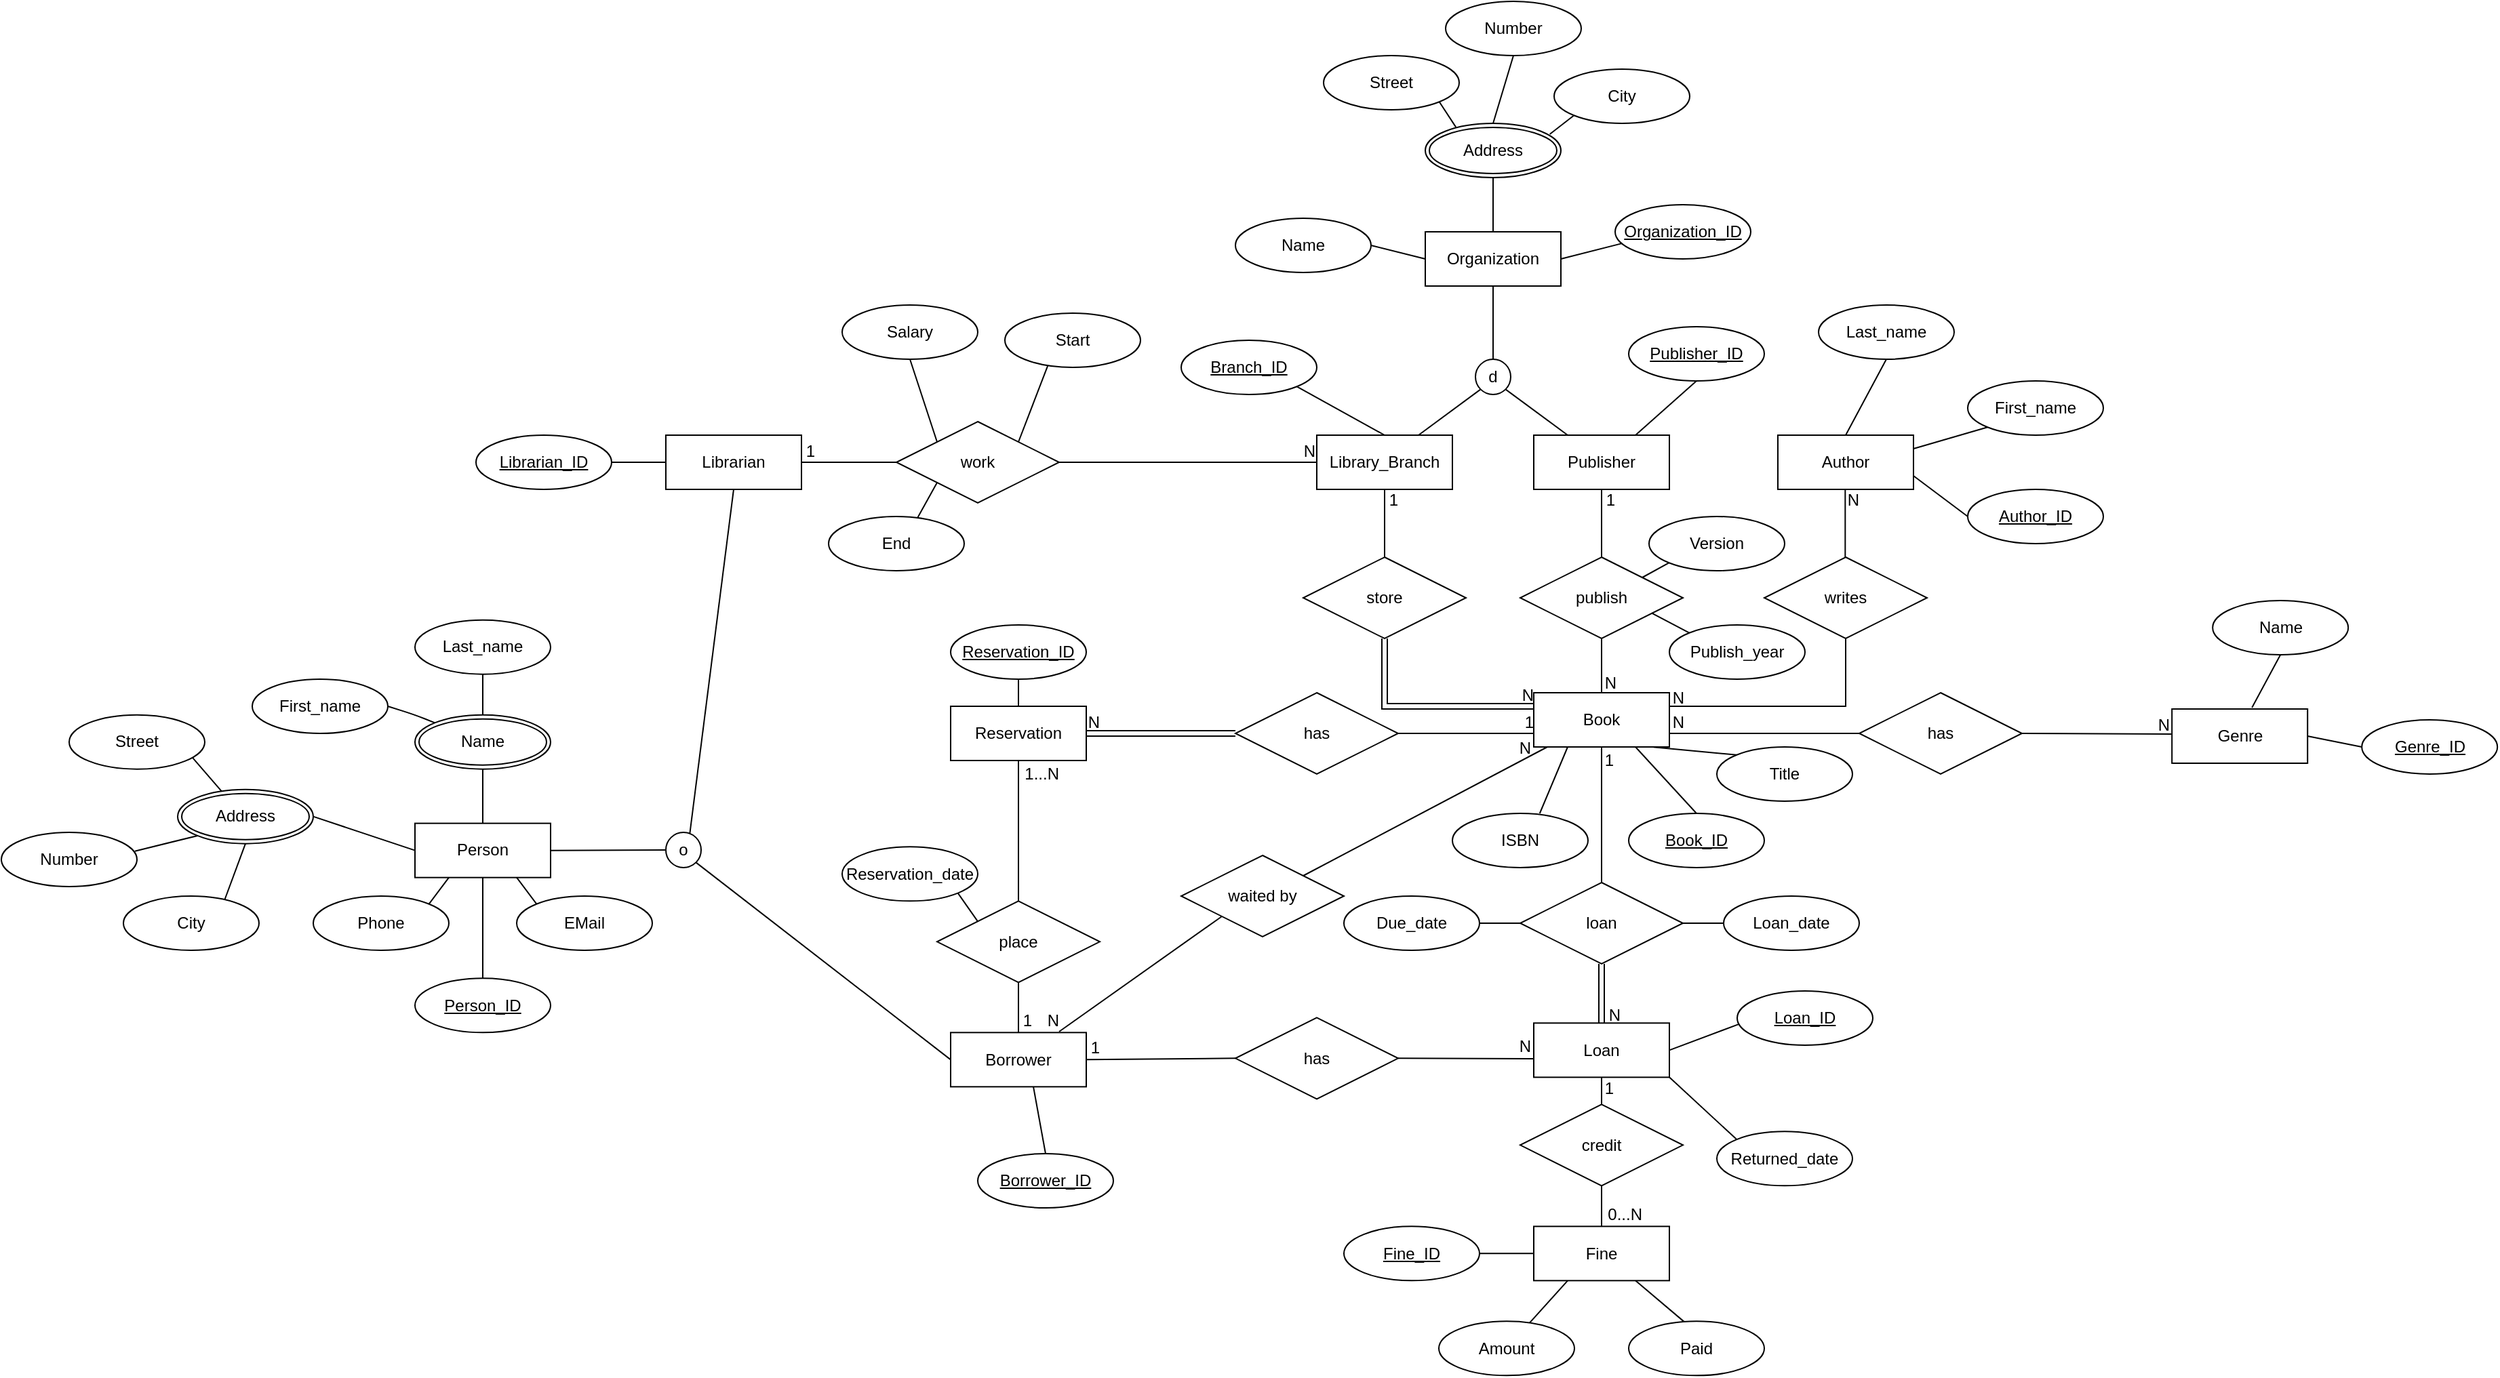 <mxfile>
    <diagram id="R2lEEEUBdFMjLlhIrx00" name="Page-1">
        <mxGraphModel dx="3553" dy="2252" grid="1" gridSize="10" guides="1" tooltips="1" connect="1" arrows="1" fold="1" page="1" pageScale="1" pageWidth="850" pageHeight="1100" math="0" shadow="0" extFonts="Permanent Marker^https://fonts.googleapis.com/css?family=Permanent+Marker">
            <root>
                <mxCell id="0"/>
                <mxCell id="1" parent="0"/>
                <mxCell id="bSjY6kH0Yjt8PTvNk5gp-2" value="Genre" style="whiteSpace=wrap;html=1;align=center;" parent="1" vertex="1">
                    <mxGeometry x="710.6" y="402.0" width="100" height="40" as="geometry"/>
                </mxCell>
                <mxCell id="bSjY6kH0Yjt8PTvNk5gp-4" value="Author" style="whiteSpace=wrap;html=1;align=center;" parent="1" vertex="1">
                    <mxGeometry x="420" y="200" width="100" height="40" as="geometry"/>
                </mxCell>
                <mxCell id="bSjY6kH0Yjt8PTvNk5gp-5" value="Librarian" style="whiteSpace=wrap;html=1;align=center;" parent="1" vertex="1">
                    <mxGeometry x="-400" y="200" width="100" height="40" as="geometry"/>
                </mxCell>
                <mxCell id="76" style="edgeStyle=none;html=1;exitX=0.75;exitY=1;exitDx=0;exitDy=0;entryX=0.5;entryY=0;entryDx=0;entryDy=0;endArrow=none;endFill=0;" edge="1" parent="1" source="bSjY6kH0Yjt8PTvNk5gp-6" target="bSjY6kH0Yjt8PTvNk5gp-175">
                    <mxGeometry relative="1" as="geometry"/>
                </mxCell>
                <mxCell id="bSjY6kH0Yjt8PTvNk5gp-6" value="Book" style="whiteSpace=wrap;html=1;align=center;" parent="1" vertex="1">
                    <mxGeometry x="240" y="390" width="100" height="40" as="geometry"/>
                </mxCell>
                <mxCell id="bSjY6kH0Yjt8PTvNk5gp-7" value="Borrower" style="whiteSpace=wrap;html=1;align=center;" parent="1" vertex="1">
                    <mxGeometry x="-190" y="640.67" width="100" height="40" as="geometry"/>
                </mxCell>
                <mxCell id="bSjY6kH0Yjt8PTvNk5gp-8" value="Library_Branch" style="whiteSpace=wrap;html=1;align=center;" parent="1" vertex="1">
                    <mxGeometry x="80" y="200" width="100" height="40" as="geometry"/>
                </mxCell>
                <mxCell id="bSjY6kH0Yjt8PTvNk5gp-9" value="Loan" style="whiteSpace=wrap;html=1;align=center;" parent="1" vertex="1">
                    <mxGeometry x="240" y="633.67" width="100" height="40" as="geometry"/>
                </mxCell>
                <mxCell id="bSjY6kH0Yjt8PTvNk5gp-10" value="Reservation" style="whiteSpace=wrap;html=1;align=center;" parent="1" vertex="1">
                    <mxGeometry x="-190" y="400" width="100" height="40" as="geometry"/>
                </mxCell>
                <mxCell id="bSjY6kH0Yjt8PTvNk5gp-21" value="" style="edgeStyle=orthogonalEdgeStyle;rounded=0;orthogonalLoop=1;jettySize=auto;html=1;endArrow=none;endFill=0;" parent="1" source="bSjY6kH0Yjt8PTvNk5gp-11" target="bSjY6kH0Yjt8PTvNk5gp-20" edge="1">
                    <mxGeometry relative="1" as="geometry"/>
                </mxCell>
                <mxCell id="bSjY6kH0Yjt8PTvNk5gp-22" style="rounded=0;orthogonalLoop=1;jettySize=auto;html=1;exitX=0.25;exitY=1;exitDx=0;exitDy=0;endArrow=none;endFill=0;" parent="1" source="bSjY6kH0Yjt8PTvNk5gp-11" target="bSjY6kH0Yjt8PTvNk5gp-18" edge="1">
                    <mxGeometry relative="1" as="geometry"/>
                </mxCell>
                <mxCell id="bSjY6kH0Yjt8PTvNk5gp-23" style="edgeStyle=none;rounded=0;orthogonalLoop=1;jettySize=auto;html=1;exitX=0.75;exitY=1;exitDx=0;exitDy=0;entryX=0.411;entryY=0.013;entryDx=0;entryDy=0;entryPerimeter=0;endArrow=none;endFill=0;" parent="1" source="bSjY6kH0Yjt8PTvNk5gp-11" target="bSjY6kH0Yjt8PTvNk5gp-19" edge="1">
                    <mxGeometry relative="1" as="geometry"/>
                </mxCell>
                <mxCell id="bSjY6kH0Yjt8PTvNk5gp-11" value="Fine" style="whiteSpace=wrap;html=1;align=center;" parent="1" vertex="1">
                    <mxGeometry x="240" y="783.67" width="100" height="40" as="geometry"/>
                </mxCell>
                <mxCell id="bSjY6kH0Yjt8PTvNk5gp-13" value="" style="endArrow=none;html=1;rounded=0;exitX=0.5;exitY=1;exitDx=0;exitDy=0;entryX=0.5;entryY=0;entryDx=0;entryDy=0;" parent="1" source="bSjY6kH0Yjt8PTvNk5gp-9" target="bSjY6kH0Yjt8PTvNk5gp-11" edge="1">
                    <mxGeometry relative="1" as="geometry">
                        <mxPoint x="340" y="693.67" as="sourcePoint"/>
                        <mxPoint x="500" y="693.67" as="targetPoint"/>
                    </mxGeometry>
                </mxCell>
                <mxCell id="bSjY6kH0Yjt8PTvNk5gp-15" value="0...N" style="resizable=0;html=1;align=right;verticalAlign=bottom;" parent="bSjY6kH0Yjt8PTvNk5gp-13" connectable="0" vertex="1">
                    <mxGeometry x="1" relative="1" as="geometry">
                        <mxPoint x="30" as="offset"/>
                    </mxGeometry>
                </mxCell>
                <mxCell id="bSjY6kH0Yjt8PTvNk5gp-16" value="credit" style="shape=rhombus;perimeter=rhombusPerimeter;whiteSpace=wrap;html=1;align=center;" parent="1" vertex="1">
                    <mxGeometry x="230" y="693.67" width="120" height="60" as="geometry"/>
                </mxCell>
                <mxCell id="bSjY6kH0Yjt8PTvNk5gp-18" value="Amount" style="ellipse;whiteSpace=wrap;html=1;align=center;" parent="1" vertex="1">
                    <mxGeometry x="170" y="853.67" width="100" height="40" as="geometry"/>
                </mxCell>
                <mxCell id="bSjY6kH0Yjt8PTvNk5gp-19" value="Paid" style="ellipse;whiteSpace=wrap;html=1;align=center;" parent="1" vertex="1">
                    <mxGeometry x="310" y="853.67" width="100" height="40" as="geometry"/>
                </mxCell>
                <mxCell id="bSjY6kH0Yjt8PTvNk5gp-20" value="Fine_ID" style="ellipse;whiteSpace=wrap;html=1;align=center;fontStyle=4" parent="1" vertex="1">
                    <mxGeometry x="100" y="783.67" width="100" height="40" as="geometry"/>
                </mxCell>
                <mxCell id="bSjY6kH0Yjt8PTvNk5gp-36" value="1" style="resizable=0;html=1;align=right;verticalAlign=bottom;" parent="1" connectable="0" vertex="1">
                    <mxGeometry x="299.999" y="690.674" as="geometry"/>
                </mxCell>
                <mxCell id="bSjY6kH0Yjt8PTvNk5gp-37" value="1" style="resizable=0;html=1;align=right;verticalAlign=bottom;" parent="1" connectable="0" vertex="1">
                    <mxGeometry x="299.999" y="448.004" as="geometry"/>
                </mxCell>
                <mxCell id="bSjY6kH0Yjt8PTvNk5gp-54" style="edgeStyle=none;rounded=0;orthogonalLoop=1;jettySize=auto;html=1;exitX=0.017;exitY=0.608;exitDx=0;exitDy=0;entryX=1;entryY=0.5;entryDx=0;entryDy=0;endArrow=none;endFill=0;exitPerimeter=0;" parent="1" source="bSjY6kH0Yjt8PTvNk5gp-38" target="bSjY6kH0Yjt8PTvNk5gp-9" edge="1">
                    <mxGeometry relative="1" as="geometry"/>
                </mxCell>
                <mxCell id="bSjY6kH0Yjt8PTvNk5gp-38" value="Loan_ID" style="ellipse;whiteSpace=wrap;html=1;align=center;fontStyle=4" parent="1" vertex="1">
                    <mxGeometry x="390" y="610" width="100" height="40" as="geometry"/>
                </mxCell>
                <mxCell id="11" value="" style="edgeStyle=none;html=1;endArrow=none;endFill=0;" parent="1" source="bSjY6kH0Yjt8PTvNk5gp-43" target="Q7LSnnGv4zC_KHV4gUv7-25" edge="1">
                    <mxGeometry relative="1" as="geometry"/>
                </mxCell>
                <mxCell id="bSjY6kH0Yjt8PTvNk5gp-43" value="Loan_date" style="ellipse;whiteSpace=wrap;html=1;align=center;" parent="1" vertex="1">
                    <mxGeometry x="380" y="540" width="100" height="40" as="geometry"/>
                </mxCell>
                <mxCell id="10" value="" style="edgeStyle=none;html=1;endArrow=none;endFill=0;" parent="1" source="bSjY6kH0Yjt8PTvNk5gp-44" target="Q7LSnnGv4zC_KHV4gUv7-25" edge="1">
                    <mxGeometry relative="1" as="geometry"/>
                </mxCell>
                <mxCell id="bSjY6kH0Yjt8PTvNk5gp-44" value="Due_date" style="ellipse;whiteSpace=wrap;html=1;align=center;" parent="1" vertex="1">
                    <mxGeometry x="100" y="540" width="100" height="40" as="geometry"/>
                </mxCell>
                <mxCell id="bSjY6kH0Yjt8PTvNk5gp-48" style="edgeStyle=none;rounded=0;orthogonalLoop=1;jettySize=auto;html=1;exitX=0;exitY=0;exitDx=0;exitDy=0;entryX=1;entryY=1;entryDx=0;entryDy=0;endArrow=none;endFill=0;" parent="1" source="bSjY6kH0Yjt8PTvNk5gp-47" target="bSjY6kH0Yjt8PTvNk5gp-9" edge="1">
                    <mxGeometry relative="1" as="geometry"/>
                </mxCell>
                <mxCell id="bSjY6kH0Yjt8PTvNk5gp-47" value="Returned_date" style="ellipse;whiteSpace=wrap;html=1;align=center;" parent="1" vertex="1">
                    <mxGeometry x="375" y="713.67" width="100" height="40" as="geometry"/>
                </mxCell>
                <mxCell id="bSjY6kH0Yjt8PTvNk5gp-53" value="has" style="shape=rhombus;perimeter=rhombusPerimeter;whiteSpace=wrap;html=1;align=center;" parent="1" vertex="1">
                    <mxGeometry x="20" y="629.67" width="120" height="60" as="geometry"/>
                </mxCell>
                <mxCell id="bSjY6kH0Yjt8PTvNk5gp-59" style="edgeStyle=none;rounded=0;orthogonalLoop=1;jettySize=auto;html=1;exitX=0.5;exitY=0;exitDx=0;exitDy=0;entryX=0.61;entryY=0.998;entryDx=0;entryDy=0;endArrow=none;endFill=0;entryPerimeter=0;" parent="1" source="bSjY6kH0Yjt8PTvNk5gp-58" target="bSjY6kH0Yjt8PTvNk5gp-7" edge="1">
                    <mxGeometry relative="1" as="geometry"/>
                </mxCell>
                <mxCell id="bSjY6kH0Yjt8PTvNk5gp-58" value="Borrower_ID" style="ellipse;whiteSpace=wrap;html=1;align=center;fontStyle=4" parent="1" vertex="1">
                    <mxGeometry x="-170" y="730" width="100" height="40" as="geometry"/>
                </mxCell>
                <mxCell id="bSjY6kH0Yjt8PTvNk5gp-79" style="edgeStyle=none;rounded=0;orthogonalLoop=1;jettySize=auto;html=1;exitX=0;exitY=0.5;exitDx=0;exitDy=0;entryX=1;entryY=0.75;entryDx=0;entryDy=0;endArrow=none;endFill=0;" parent="1" source="bSjY6kH0Yjt8PTvNk5gp-74" target="bSjY6kH0Yjt8PTvNk5gp-4" edge="1">
                    <mxGeometry relative="1" as="geometry"/>
                </mxCell>
                <mxCell id="bSjY6kH0Yjt8PTvNk5gp-74" value="Author_ID" style="ellipse;whiteSpace=wrap;html=1;align=center;fontStyle=4" parent="1" vertex="1">
                    <mxGeometry x="560" y="240" width="100" height="40" as="geometry"/>
                </mxCell>
                <mxCell id="bSjY6kH0Yjt8PTvNk5gp-78" style="edgeStyle=none;rounded=0;orthogonalLoop=1;jettySize=auto;html=1;exitX=0;exitY=1;exitDx=0;exitDy=0;entryX=1;entryY=0.25;entryDx=0;entryDy=0;endArrow=none;endFill=0;" parent="1" source="bSjY6kH0Yjt8PTvNk5gp-75" target="bSjY6kH0Yjt8PTvNk5gp-4" edge="1">
                    <mxGeometry relative="1" as="geometry"/>
                </mxCell>
                <mxCell id="bSjY6kH0Yjt8PTvNk5gp-75" value="First_name" style="ellipse;whiteSpace=wrap;html=1;align=center;" parent="1" vertex="1">
                    <mxGeometry x="560" y="160" width="100" height="40" as="geometry"/>
                </mxCell>
                <mxCell id="bSjY6kH0Yjt8PTvNk5gp-77" style="edgeStyle=none;rounded=0;orthogonalLoop=1;jettySize=auto;html=1;exitX=0.5;exitY=1;exitDx=0;exitDy=0;entryX=0.5;entryY=0;entryDx=0;entryDy=0;endArrow=none;endFill=0;" parent="1" source="bSjY6kH0Yjt8PTvNk5gp-76" target="bSjY6kH0Yjt8PTvNk5gp-4" edge="1">
                    <mxGeometry relative="1" as="geometry"/>
                </mxCell>
                <mxCell id="bSjY6kH0Yjt8PTvNk5gp-76" value="Last_name" style="ellipse;whiteSpace=wrap;html=1;align=center;" parent="1" vertex="1">
                    <mxGeometry x="450" y="104" width="100" height="40" as="geometry"/>
                </mxCell>
                <mxCell id="bSjY6kH0Yjt8PTvNk5gp-80" value="writes" style="shape=rhombus;perimeter=rhombusPerimeter;whiteSpace=wrap;html=1;align=center;" parent="1" vertex="1">
                    <mxGeometry x="410" y="290" width="120" height="60" as="geometry"/>
                </mxCell>
                <mxCell id="bSjY6kH0Yjt8PTvNk5gp-86" style="edgeStyle=none;rounded=0;orthogonalLoop=1;jettySize=auto;html=1;exitX=0;exitY=0.5;exitDx=0;exitDy=0;entryX=1;entryY=0.5;entryDx=0;entryDy=0;endArrow=none;endFill=0;" parent="1" source="bSjY6kH0Yjt8PTvNk5gp-83" target="bSjY6kH0Yjt8PTvNk5gp-2" edge="1">
                    <mxGeometry relative="1" as="geometry"/>
                </mxCell>
                <mxCell id="bSjY6kH0Yjt8PTvNk5gp-83" value="Genre_ID" style="ellipse;whiteSpace=wrap;html=1;align=center;fontStyle=4" parent="1" vertex="1">
                    <mxGeometry x="850.6" y="410.0" width="100" height="40" as="geometry"/>
                </mxCell>
                <mxCell id="bSjY6kH0Yjt8PTvNk5gp-85" style="rounded=0;orthogonalLoop=1;jettySize=auto;html=1;exitX=0.5;exitY=1;exitDx=0;exitDy=0;entryX=0.59;entryY=-0.025;entryDx=0;entryDy=0;endArrow=none;endFill=0;entryPerimeter=0;" parent="1" source="bSjY6kH0Yjt8PTvNk5gp-84" target="bSjY6kH0Yjt8PTvNk5gp-2" edge="1">
                    <mxGeometry relative="1" as="geometry"/>
                </mxCell>
                <mxCell id="bSjY6kH0Yjt8PTvNk5gp-84" value="Name" style="ellipse;whiteSpace=wrap;html=1;align=center;" parent="1" vertex="1">
                    <mxGeometry x="740.6" y="322.0" width="100" height="40" as="geometry"/>
                </mxCell>
                <mxCell id="bSjY6kH0Yjt8PTvNk5gp-96" value="" style="endArrow=none;html=1;rounded=0;entryX=0.5;entryY=1;entryDx=0;entryDy=0;exitX=0.5;exitY=0;exitDx=0;exitDy=0;" parent="1" edge="1">
                    <mxGeometry relative="1" as="geometry">
                        <mxPoint x="469.66" y="290" as="sourcePoint"/>
                        <mxPoint x="469.66" y="240" as="targetPoint"/>
                    </mxGeometry>
                </mxCell>
                <mxCell id="bSjY6kH0Yjt8PTvNk5gp-97" value="N" style="resizable=0;html=1;align=right;verticalAlign=top;" parent="bSjY6kH0Yjt8PTvNk5gp-96" connectable="0" vertex="1">
                    <mxGeometry x="1" relative="1" as="geometry">
                        <mxPoint x="11" y="-6" as="offset"/>
                    </mxGeometry>
                </mxCell>
                <mxCell id="bSjY6kH0Yjt8PTvNk5gp-98" value="" style="endArrow=none;html=1;rounded=0;exitX=0.5;exitY=1;exitDx=0;exitDy=0;edgeStyle=orthogonalEdgeStyle;entryX=1;entryY=0.25;entryDx=0;entryDy=0;" parent="1" source="bSjY6kH0Yjt8PTvNk5gp-80" target="bSjY6kH0Yjt8PTvNk5gp-6" edge="1">
                    <mxGeometry relative="1" as="geometry">
                        <mxPoint x="500" y="430" as="sourcePoint"/>
                        <mxPoint x="430" y="380" as="targetPoint"/>
                    </mxGeometry>
                </mxCell>
                <mxCell id="bSjY6kH0Yjt8PTvNk5gp-99" value="N" style="resizable=0;html=1;align=right;verticalAlign=bottom;" parent="bSjY6kH0Yjt8PTvNk5gp-98" connectable="0" vertex="1">
                    <mxGeometry x="1" relative="1" as="geometry">
                        <mxPoint x="11" y="2" as="offset"/>
                    </mxGeometry>
                </mxCell>
                <mxCell id="bSjY6kH0Yjt8PTvNk5gp-101" value="has" style="shape=rhombus;perimeter=rhombusPerimeter;whiteSpace=wrap;html=1;align=center;" parent="1" vertex="1">
                    <mxGeometry x="20" y="390" width="120" height="60" as="geometry"/>
                </mxCell>
                <mxCell id="bSjY6kH0Yjt8PTvNk5gp-107" value="" style="endArrow=none;html=1;rounded=0;exitX=1;exitY=0.5;exitDx=0;exitDy=0;entryX=0;entryY=0.75;entryDx=0;entryDy=0;" parent="1" source="bSjY6kH0Yjt8PTvNk5gp-101" target="bSjY6kH0Yjt8PTvNk5gp-6" edge="1">
                    <mxGeometry relative="1" as="geometry">
                        <mxPoint x="150" y="430" as="sourcePoint"/>
                        <mxPoint x="310" y="430" as="targetPoint"/>
                    </mxGeometry>
                </mxCell>
                <mxCell id="bSjY6kH0Yjt8PTvNk5gp-108" value="1" style="resizable=0;html=1;align=right;verticalAlign=bottom;" parent="bSjY6kH0Yjt8PTvNk5gp-107" connectable="0" vertex="1">
                    <mxGeometry x="1" relative="1" as="geometry"/>
                </mxCell>
                <mxCell id="bSjY6kH0Yjt8PTvNk5gp-110" value="place" style="shape=rhombus;perimeter=rhombusPerimeter;whiteSpace=wrap;html=1;align=center;" parent="1" vertex="1">
                    <mxGeometry x="-200" y="543.67" width="120" height="60" as="geometry"/>
                </mxCell>
                <mxCell id="bSjY6kH0Yjt8PTvNk5gp-112" value="" style="endArrow=none;html=1;rounded=0;exitX=0.5;exitY=1;exitDx=0;exitDy=0;entryX=0.5;entryY=0;entryDx=0;entryDy=0;" parent="1" source="bSjY6kH0Yjt8PTvNk5gp-110" target="bSjY6kH0Yjt8PTvNk5gp-7" edge="1">
                    <mxGeometry relative="1" as="geometry">
                        <mxPoint x="-50" y="593.67" as="sourcePoint"/>
                        <mxPoint x="110" y="593.67" as="targetPoint"/>
                    </mxGeometry>
                </mxCell>
                <mxCell id="bSjY6kH0Yjt8PTvNk5gp-113" value="1" style="resizable=0;html=1;align=right;verticalAlign=bottom;" parent="bSjY6kH0Yjt8PTvNk5gp-112" connectable="0" vertex="1">
                    <mxGeometry x="1" relative="1" as="geometry">
                        <mxPoint x="10" as="offset"/>
                    </mxGeometry>
                </mxCell>
                <mxCell id="bSjY6kH0Yjt8PTvNk5gp-114" value="" style="endArrow=none;html=1;rounded=0;entryX=0.5;entryY=1;entryDx=0;entryDy=0;exitX=0.5;exitY=0;exitDx=0;exitDy=0;" parent="1" source="bSjY6kH0Yjt8PTvNk5gp-110" target="bSjY6kH0Yjt8PTvNk5gp-10" edge="1">
                    <mxGeometry relative="1" as="geometry">
                        <mxPoint x="-290" y="460" as="sourcePoint"/>
                        <mxPoint x="-130" y="460" as="targetPoint"/>
                    </mxGeometry>
                </mxCell>
                <mxCell id="bSjY6kH0Yjt8PTvNk5gp-115" value="1...N" style="resizable=0;html=1;align=right;verticalAlign=bottom;" parent="bSjY6kH0Yjt8PTvNk5gp-114" connectable="0" vertex="1">
                    <mxGeometry x="1" relative="1" as="geometry">
                        <mxPoint x="30" y="18" as="offset"/>
                    </mxGeometry>
                </mxCell>
                <mxCell id="65" style="edgeStyle=none;html=1;exitX=1;exitY=1;exitDx=0;exitDy=0;entryX=0;entryY=0;entryDx=0;entryDy=0;endArrow=none;endFill=0;" edge="1" parent="1" source="bSjY6kH0Yjt8PTvNk5gp-120" target="bSjY6kH0Yjt8PTvNk5gp-110">
                    <mxGeometry relative="1" as="geometry"/>
                </mxCell>
                <mxCell id="bSjY6kH0Yjt8PTvNk5gp-120" value="Reservation_date" style="ellipse;whiteSpace=wrap;html=1;align=center;" parent="1" vertex="1">
                    <mxGeometry x="-270" y="503.67" width="100" height="40" as="geometry"/>
                </mxCell>
                <mxCell id="14" value="" style="edgeStyle=none;html=1;endArrow=none;endFill=0;" parent="1" source="bSjY6kH0Yjt8PTvNk5gp-122" target="bSjY6kH0Yjt8PTvNk5gp-10" edge="1">
                    <mxGeometry relative="1" as="geometry"/>
                </mxCell>
                <mxCell id="bSjY6kH0Yjt8PTvNk5gp-122" value="Reservation_ID" style="ellipse;whiteSpace=wrap;html=1;align=center;fontStyle=4" parent="1" vertex="1">
                    <mxGeometry x="-190" y="340" width="100" height="40" as="geometry"/>
                </mxCell>
                <mxCell id="bSjY6kH0Yjt8PTvNk5gp-127" value="Publisher" style="whiteSpace=wrap;html=1;align=center;" parent="1" vertex="1">
                    <mxGeometry x="240" y="200" width="100" height="40" as="geometry"/>
                </mxCell>
                <mxCell id="bSjY6kH0Yjt8PTvNk5gp-128" value="publish" style="shape=rhombus;perimeter=rhombusPerimeter;whiteSpace=wrap;html=1;align=center;" parent="1" vertex="1">
                    <mxGeometry x="230" y="290" width="120" height="60" as="geometry"/>
                </mxCell>
                <mxCell id="bSjY6kH0Yjt8PTvNk5gp-129" value="" style="endArrow=none;html=1;rounded=0;entryX=0.5;entryY=0;entryDx=0;entryDy=0;exitX=0.5;exitY=1;exitDx=0;exitDy=0;" parent="1" source="bSjY6kH0Yjt8PTvNk5gp-128" target="bSjY6kH0Yjt8PTvNk5gp-6" edge="1">
                    <mxGeometry relative="1" as="geometry">
                        <mxPoint x="180" y="370" as="sourcePoint"/>
                        <mxPoint x="340" y="370" as="targetPoint"/>
                    </mxGeometry>
                </mxCell>
                <mxCell id="bSjY6kH0Yjt8PTvNk5gp-130" value="N" style="resizable=0;html=1;align=right;verticalAlign=bottom;" parent="bSjY6kH0Yjt8PTvNk5gp-129" connectable="0" vertex="1">
                    <mxGeometry x="1" relative="1" as="geometry">
                        <mxPoint x="11" y="1" as="offset"/>
                    </mxGeometry>
                </mxCell>
                <mxCell id="bSjY6kH0Yjt8PTvNk5gp-131" value="" style="endArrow=none;html=1;rounded=0;entryX=0.5;entryY=1;entryDx=0;entryDy=0;exitX=0.5;exitY=0;exitDx=0;exitDy=0;" parent="1" source="bSjY6kH0Yjt8PTvNk5gp-128" target="bSjY6kH0Yjt8PTvNk5gp-127" edge="1">
                    <mxGeometry relative="1" as="geometry">
                        <mxPoint x="300" y="280" as="sourcePoint"/>
                        <mxPoint x="290" y="260" as="targetPoint"/>
                    </mxGeometry>
                </mxCell>
                <mxCell id="bSjY6kH0Yjt8PTvNk5gp-132" value="1" style="resizable=0;html=1;align=right;verticalAlign=top;" parent="bSjY6kH0Yjt8PTvNk5gp-131" connectable="0" vertex="1">
                    <mxGeometry x="1" relative="1" as="geometry">
                        <mxPoint x="10" y="-6" as="offset"/>
                    </mxGeometry>
                </mxCell>
                <mxCell id="bSjY6kH0Yjt8PTvNk5gp-134" style="edgeStyle=none;rounded=0;orthogonalLoop=1;jettySize=auto;html=1;exitX=0.5;exitY=1;exitDx=0;exitDy=0;entryX=0.75;entryY=0;entryDx=0;entryDy=0;endArrow=none;endFill=0;" parent="1" source="bSjY6kH0Yjt8PTvNk5gp-133" target="bSjY6kH0Yjt8PTvNk5gp-127" edge="1">
                    <mxGeometry relative="1" as="geometry"/>
                </mxCell>
                <mxCell id="bSjY6kH0Yjt8PTvNk5gp-133" value="Publisher_ID" style="ellipse;whiteSpace=wrap;html=1;align=center;fontStyle=4" parent="1" vertex="1">
                    <mxGeometry x="310" y="120" width="100" height="40" as="geometry"/>
                </mxCell>
                <mxCell id="bSjY6kH0Yjt8PTvNk5gp-142" value="store" style="shape=rhombus;perimeter=rhombusPerimeter;whiteSpace=wrap;html=1;align=center;" parent="1" vertex="1">
                    <mxGeometry x="70" y="290" width="120" height="60" as="geometry"/>
                </mxCell>
                <mxCell id="bSjY6kH0Yjt8PTvNk5gp-150" style="edgeStyle=none;rounded=0;orthogonalLoop=1;jettySize=auto;html=1;exitX=1;exitY=1;exitDx=0;exitDy=0;entryX=0.5;entryY=0;entryDx=0;entryDy=0;endArrow=none;endFill=0;" parent="1" source="bSjY6kH0Yjt8PTvNk5gp-149" target="bSjY6kH0Yjt8PTvNk5gp-8" edge="1">
                    <mxGeometry relative="1" as="geometry"/>
                </mxCell>
                <mxCell id="bSjY6kH0Yjt8PTvNk5gp-149" value="Branch_ID" style="ellipse;whiteSpace=wrap;html=1;align=center;fontStyle=4" parent="1" vertex="1">
                    <mxGeometry x="-20" y="130" width="100" height="40" as="geometry"/>
                </mxCell>
                <mxCell id="55" style="edgeStyle=none;html=1;exitX=1;exitY=0.5;exitDx=0;exitDy=0;entryX=0;entryY=0.5;entryDx=0;entryDy=0;endArrow=none;endFill=0;" edge="1" parent="1" source="bSjY6kH0Yjt8PTvNk5gp-151" target="54">
                    <mxGeometry relative="1" as="geometry"/>
                </mxCell>
                <mxCell id="bSjY6kH0Yjt8PTvNk5gp-151" value="Name" style="ellipse;whiteSpace=wrap;html=1;align=center;" parent="1" vertex="1">
                    <mxGeometry x="20" y="40" width="100" height="40" as="geometry"/>
                </mxCell>
                <mxCell id="67" style="edgeStyle=none;html=1;exitX=1;exitY=0;exitDx=0;exitDy=0;entryX=0.318;entryY=0.958;entryDx=0;entryDy=0;entryPerimeter=0;endArrow=none;endFill=0;" edge="1" parent="1" source="bSjY6kH0Yjt8PTvNk5gp-155" target="66">
                    <mxGeometry relative="1" as="geometry"/>
                </mxCell>
                <mxCell id="bSjY6kH0Yjt8PTvNk5gp-155" value="work" style="shape=rhombus;perimeter=rhombusPerimeter;whiteSpace=wrap;html=1;align=center;" parent="1" vertex="1">
                    <mxGeometry x="-230" y="190" width="120" height="60" as="geometry"/>
                </mxCell>
                <mxCell id="31" style="edgeStyle=none;html=1;exitX=1;exitY=0.5;exitDx=0;exitDy=0;entryX=0;entryY=0.5;entryDx=0;entryDy=0;endArrow=none;endFill=0;" parent="1" source="bSjY6kH0Yjt8PTvNk5gp-163" target="bSjY6kH0Yjt8PTvNk5gp-5" edge="1">
                    <mxGeometry relative="1" as="geometry"/>
                </mxCell>
                <mxCell id="bSjY6kH0Yjt8PTvNk5gp-163" value="Librarian_ID" style="ellipse;whiteSpace=wrap;html=1;align=center;fontStyle=4" parent="1" vertex="1">
                    <mxGeometry x="-540" y="200" width="100" height="40" as="geometry"/>
                </mxCell>
                <mxCell id="44" style="edgeStyle=none;html=1;exitX=1;exitY=0.5;exitDx=0;exitDy=0;endArrow=none;endFill=0;entryX=0;entryY=0;entryDx=0;entryDy=0;" parent="1" source="bSjY6kH0Yjt8PTvNk5gp-165" target="41" edge="1">
                    <mxGeometry relative="1" as="geometry">
                        <Array as="points">
                            <mxPoint x="-585" y="406.33"/>
                        </Array>
                    </mxGeometry>
                </mxCell>
                <mxCell id="bSjY6kH0Yjt8PTvNk5gp-165" value="First_name" style="ellipse;whiteSpace=wrap;html=1;align=center;" parent="1" vertex="1">
                    <mxGeometry x="-705" y="380.0" width="100" height="40" as="geometry"/>
                </mxCell>
                <mxCell id="43" style="edgeStyle=none;html=1;exitX=0.5;exitY=1;exitDx=0;exitDy=0;entryX=0.5;entryY=0;entryDx=0;entryDy=0;endArrow=none;endFill=0;" parent="1" source="bSjY6kH0Yjt8PTvNk5gp-167" target="41" edge="1">
                    <mxGeometry relative="1" as="geometry"/>
                </mxCell>
                <mxCell id="bSjY6kH0Yjt8PTvNk5gp-167" value="Last_name" style="ellipse;whiteSpace=wrap;html=1;align=center;" parent="1" vertex="1">
                    <mxGeometry x="-585" y="336.33" width="100" height="40" as="geometry"/>
                </mxCell>
                <mxCell id="39" style="edgeStyle=none;html=1;exitX=0;exitY=0;exitDx=0;exitDy=0;entryX=0.75;entryY=1;entryDx=0;entryDy=0;endArrow=none;endFill=0;" parent="1" source="bSjY6kH0Yjt8PTvNk5gp-169" target="36" edge="1">
                    <mxGeometry relative="1" as="geometry"/>
                </mxCell>
                <mxCell id="bSjY6kH0Yjt8PTvNk5gp-169" value="EMail" style="ellipse;whiteSpace=wrap;html=1;align=center;" parent="1" vertex="1">
                    <mxGeometry x="-510" y="540" width="100" height="40" as="geometry"/>
                </mxCell>
                <mxCell id="38" style="edgeStyle=none;html=1;exitX=1;exitY=0;exitDx=0;exitDy=0;entryX=0.25;entryY=1;entryDx=0;entryDy=0;endArrow=none;endFill=0;" parent="1" source="bSjY6kH0Yjt8PTvNk5gp-171" target="36" edge="1">
                    <mxGeometry relative="1" as="geometry"/>
                </mxCell>
                <mxCell id="bSjY6kH0Yjt8PTvNk5gp-171" value="Phone" style="ellipse;whiteSpace=wrap;html=1;align=center;" parent="1" vertex="1">
                    <mxGeometry x="-660" y="540.0" width="100" height="40" as="geometry"/>
                </mxCell>
                <mxCell id="bSjY6kH0Yjt8PTvNk5gp-175" value="Book_ID" style="ellipse;whiteSpace=wrap;html=1;align=center;fontStyle=4" parent="1" vertex="1">
                    <mxGeometry x="310" y="479.0" width="100" height="40" as="geometry"/>
                </mxCell>
                <mxCell id="bSjY6kH0Yjt8PTvNk5gp-180" style="edgeStyle=none;rounded=0;orthogonalLoop=1;jettySize=auto;html=1;exitX=0;exitY=0;exitDx=0;exitDy=0;entryX=0.884;entryY=1.003;entryDx=0;entryDy=0;endArrow=none;endFill=0;entryPerimeter=0;" parent="1" source="bSjY6kH0Yjt8PTvNk5gp-179" target="bSjY6kH0Yjt8PTvNk5gp-6" edge="1">
                    <mxGeometry relative="1" as="geometry"/>
                </mxCell>
                <mxCell id="bSjY6kH0Yjt8PTvNk5gp-179" value="Title" style="ellipse;whiteSpace=wrap;html=1;align=center;" parent="1" vertex="1">
                    <mxGeometry x="375" y="430.0" width="100" height="40" as="geometry"/>
                </mxCell>
                <mxCell id="bSjY6kH0Yjt8PTvNk5gp-188" style="edgeStyle=none;rounded=0;orthogonalLoop=1;jettySize=auto;html=1;exitX=0;exitY=0;exitDx=0;exitDy=0;entryX=0.807;entryY=0.686;entryDx=0;entryDy=0;endArrow=none;endFill=0;entryPerimeter=0;" parent="1" source="bSjY6kH0Yjt8PTvNk5gp-187" target="bSjY6kH0Yjt8PTvNk5gp-128" edge="1">
                    <mxGeometry relative="1" as="geometry"/>
                </mxCell>
                <mxCell id="bSjY6kH0Yjt8PTvNk5gp-187" value="Publish_year" style="ellipse;whiteSpace=wrap;html=1;align=center;" parent="1" vertex="1">
                    <mxGeometry x="340" y="340.0" width="100" height="40" as="geometry"/>
                </mxCell>
                <mxCell id="78" style="edgeStyle=none;html=1;exitX=0.644;exitY=0;exitDx=0;exitDy=0;entryX=0.25;entryY=1;entryDx=0;entryDy=0;endArrow=none;endFill=0;exitPerimeter=0;" edge="1" parent="1" source="bSjY6kH0Yjt8PTvNk5gp-189" target="bSjY6kH0Yjt8PTvNk5gp-6">
                    <mxGeometry relative="1" as="geometry"/>
                </mxCell>
                <mxCell id="bSjY6kH0Yjt8PTvNk5gp-189" value="ISBN" style="ellipse;whiteSpace=wrap;html=1;align=center;" parent="1" vertex="1">
                    <mxGeometry x="180" y="479.0" width="100" height="40" as="geometry"/>
                </mxCell>
                <mxCell id="56" value="" style="edgeStyle=none;html=1;endArrow=none;endFill=0;" edge="1" parent="1" source="Q7LSnnGv4zC_KHV4gUv7-2" target="54">
                    <mxGeometry relative="1" as="geometry"/>
                </mxCell>
                <mxCell id="Q7LSnnGv4zC_KHV4gUv7-2" value="Address" style="ellipse;shape=doubleEllipse;margin=3;whiteSpace=wrap;html=1;align=center;" parent="1" vertex="1">
                    <mxGeometry x="160" y="-30" width="100" height="40" as="geometry"/>
                </mxCell>
                <mxCell id="37" style="edgeStyle=none;html=1;exitX=1;exitY=0.5;exitDx=0;exitDy=0;entryX=0;entryY=0.5;entryDx=0;entryDy=0;endArrow=none;endFill=0;" parent="1" source="Q7LSnnGv4zC_KHV4gUv7-3" target="36" edge="1">
                    <mxGeometry relative="1" as="geometry"/>
                </mxCell>
                <mxCell id="Q7LSnnGv4zC_KHV4gUv7-3" value="Address" style="ellipse;shape=doubleEllipse;margin=3;whiteSpace=wrap;html=1;align=center;" parent="1" vertex="1">
                    <mxGeometry x="-760" y="461.33" width="100" height="40" as="geometry"/>
                </mxCell>
                <mxCell id="33" style="edgeStyle=none;html=1;exitX=0.909;exitY=0.787;exitDx=0;exitDy=0;endArrow=none;endFill=0;entryX=0.323;entryY=0.031;entryDx=0;entryDy=0;entryPerimeter=0;exitPerimeter=0;" parent="1" source="Q7LSnnGv4zC_KHV4gUv7-6" target="Q7LSnnGv4zC_KHV4gUv7-3" edge="1">
                    <mxGeometry relative="1" as="geometry"/>
                </mxCell>
                <mxCell id="Q7LSnnGv4zC_KHV4gUv7-6" value="Street" style="ellipse;whiteSpace=wrap;html=1;align=center;" parent="1" vertex="1">
                    <mxGeometry x="-840" y="406.33" width="100" height="40" as="geometry"/>
                </mxCell>
                <mxCell id="34" style="edgeStyle=none;html=1;exitX=0.985;exitY=0.346;exitDx=0;exitDy=0;endArrow=none;endFill=0;entryX=0;entryY=1;entryDx=0;entryDy=0;exitPerimeter=0;" parent="1" source="Q7LSnnGv4zC_KHV4gUv7-8" target="Q7LSnnGv4zC_KHV4gUv7-3" edge="1">
                    <mxGeometry relative="1" as="geometry"/>
                </mxCell>
                <mxCell id="Q7LSnnGv4zC_KHV4gUv7-8" value="Number" style="ellipse;whiteSpace=wrap;html=1;align=center;" parent="1" vertex="1">
                    <mxGeometry x="-890" y="493.0" width="100" height="40" as="geometry"/>
                </mxCell>
                <mxCell id="35" style="edgeStyle=none;html=1;exitX=0.742;exitY=0.1;exitDx=0;exitDy=0;entryX=0.5;entryY=1;entryDx=0;entryDy=0;endArrow=none;endFill=0;exitPerimeter=0;" parent="1" source="Q7LSnnGv4zC_KHV4gUv7-11" target="Q7LSnnGv4zC_KHV4gUv7-3" edge="1">
                    <mxGeometry relative="1" as="geometry"/>
                </mxCell>
                <mxCell id="Q7LSnnGv4zC_KHV4gUv7-11" value="City" style="ellipse;whiteSpace=wrap;html=1;align=center;" parent="1" vertex="1">
                    <mxGeometry x="-800" y="540.0" width="100" height="40" as="geometry"/>
                </mxCell>
                <mxCell id="Q7LSnnGv4zC_KHV4gUv7-16" style="edgeStyle=none;rounded=0;orthogonalLoop=1;jettySize=auto;html=1;exitX=1;exitY=1;exitDx=0;exitDy=0;entryX=0.226;entryY=0.07;entryDx=0;entryDy=0;entryPerimeter=0;endArrow=none;endFill=0;" parent="1" source="Q7LSnnGv4zC_KHV4gUv7-13" target="Q7LSnnGv4zC_KHV4gUv7-2" edge="1">
                    <mxGeometry relative="1" as="geometry"/>
                </mxCell>
                <mxCell id="Q7LSnnGv4zC_KHV4gUv7-13" value="Street" style="ellipse;whiteSpace=wrap;html=1;align=center;" parent="1" vertex="1">
                    <mxGeometry x="85" y="-80" width="100" height="40" as="geometry"/>
                </mxCell>
                <mxCell id="Q7LSnnGv4zC_KHV4gUv7-17" style="edgeStyle=none;rounded=0;orthogonalLoop=1;jettySize=auto;html=1;exitX=0.5;exitY=1;exitDx=0;exitDy=0;entryX=0.5;entryY=0;entryDx=0;entryDy=0;endArrow=none;endFill=0;" parent="1" source="Q7LSnnGv4zC_KHV4gUv7-14" target="Q7LSnnGv4zC_KHV4gUv7-2" edge="1">
                    <mxGeometry relative="1" as="geometry"/>
                </mxCell>
                <mxCell id="Q7LSnnGv4zC_KHV4gUv7-14" value="Number" style="ellipse;whiteSpace=wrap;html=1;align=center;" parent="1" vertex="1">
                    <mxGeometry x="175" y="-120" width="100" height="40" as="geometry"/>
                </mxCell>
                <mxCell id="Q7LSnnGv4zC_KHV4gUv7-18" style="edgeStyle=none;rounded=0;orthogonalLoop=1;jettySize=auto;html=1;exitX=0;exitY=1;exitDx=0;exitDy=0;entryX=0.918;entryY=0.2;entryDx=0;entryDy=0;entryPerimeter=0;endArrow=none;endFill=0;" parent="1" source="Q7LSnnGv4zC_KHV4gUv7-15" target="Q7LSnnGv4zC_KHV4gUv7-2" edge="1">
                    <mxGeometry relative="1" as="geometry"/>
                </mxCell>
                <mxCell id="Q7LSnnGv4zC_KHV4gUv7-15" value="City" style="ellipse;whiteSpace=wrap;html=1;align=center;" parent="1" vertex="1">
                    <mxGeometry x="255" y="-70" width="100" height="40" as="geometry"/>
                </mxCell>
                <mxCell id="Q7LSnnGv4zC_KHV4gUv7-23" style="edgeStyle=none;rounded=0;orthogonalLoop=1;jettySize=auto;html=1;exitX=1;exitY=0.5;exitDx=0;exitDy=0;entryX=0;entryY=0.5;entryDx=0;entryDy=0;endArrow=none;endFill=0;" parent="1" edge="1">
                    <mxGeometry relative="1" as="geometry">
                        <mxPoint x="-430" y="649.67" as="sourcePoint"/>
                    </mxGeometry>
                </mxCell>
                <mxCell id="Q7LSnnGv4zC_KHV4gUv7-24" style="edgeStyle=none;rounded=0;orthogonalLoop=1;jettySize=auto;html=1;exitX=1;exitY=1;exitDx=0;exitDy=0;endArrow=none;endFill=0;" parent="1" edge="1">
                    <mxGeometry relative="1" as="geometry">
                        <mxPoint x="-394.645" y="604.142" as="sourcePoint"/>
                    </mxGeometry>
                </mxCell>
                <mxCell id="Q7LSnnGv4zC_KHV4gUv7-22" style="edgeStyle=none;rounded=0;orthogonalLoop=1;jettySize=auto;html=1;exitX=1;exitY=0;exitDx=0;exitDy=0;entryX=0;entryY=1;entryDx=0;entryDy=0;endArrow=none;endFill=0;" parent="1" edge="1">
                    <mxGeometry relative="1" as="geometry">
                        <mxPoint x="-414.645" y="695.528" as="sourcePoint"/>
                    </mxGeometry>
                </mxCell>
                <mxCell id="Q7LSnnGv4zC_KHV4gUv7-25" value="loan" style="shape=rhombus;perimeter=rhombusPerimeter;whiteSpace=wrap;html=1;align=center;" parent="1" vertex="1">
                    <mxGeometry x="230" y="530" width="120" height="60" as="geometry"/>
                </mxCell>
                <mxCell id="Q7LSnnGv4zC_KHV4gUv7-26" value="" style="endArrow=none;html=1;rounded=0;exitX=0.5;exitY=1;exitDx=0;exitDy=0;entryX=0.5;entryY=0;entryDx=0;entryDy=0;" parent="1" source="bSjY6kH0Yjt8PTvNk5gp-6" target="Q7LSnnGv4zC_KHV4gUv7-25" edge="1">
                    <mxGeometry relative="1" as="geometry">
                        <mxPoint x="290" y="430" as="sourcePoint"/>
                        <mxPoint x="290" y="633.67" as="targetPoint"/>
                    </mxGeometry>
                </mxCell>
                <mxCell id="2" value="" style="shape=link;html=1;rounded=0;entryX=0;entryY=0.5;entryDx=0;entryDy=0;exitX=1;exitY=0.5;exitDx=0;exitDy=0;" parent="1" source="bSjY6kH0Yjt8PTvNk5gp-10" target="bSjY6kH0Yjt8PTvNk5gp-101" edge="1">
                    <mxGeometry relative="1" as="geometry">
                        <mxPoint x="-60" y="480" as="sourcePoint"/>
                        <mxPoint x="100" y="480" as="targetPoint"/>
                    </mxGeometry>
                </mxCell>
                <mxCell id="3" value="N" style="resizable=0;html=1;align=right;verticalAlign=bottom;" parent="2" connectable="0" vertex="1">
                    <mxGeometry x="1" relative="1" as="geometry">
                        <mxPoint x="-100" as="offset"/>
                    </mxGeometry>
                </mxCell>
                <mxCell id="4" value="" style="shape=link;html=1;rounded=0;entryX=0.5;entryY=1;entryDx=0;entryDy=0;exitX=0.5;exitY=0;exitDx=0;exitDy=0;" parent="1" source="bSjY6kH0Yjt8PTvNk5gp-9" target="Q7LSnnGv4zC_KHV4gUv7-25" edge="1">
                    <mxGeometry relative="1" as="geometry">
                        <mxPoint x="140" y="603.67" as="sourcePoint"/>
                        <mxPoint x="250" y="603.67" as="targetPoint"/>
                    </mxGeometry>
                </mxCell>
                <mxCell id="5" value="N" style="resizable=0;html=1;align=right;verticalAlign=bottom;" parent="4" connectable="0" vertex="1">
                    <mxGeometry x="1" relative="1" as="geometry">
                        <mxPoint x="14" y="46" as="offset"/>
                    </mxGeometry>
                </mxCell>
                <mxCell id="6" value="" style="shape=link;html=1;rounded=0;exitX=0;exitY=0.25;exitDx=0;exitDy=0;entryX=0.5;entryY=1;entryDx=0;entryDy=0;edgeStyle=orthogonalEdgeStyle;" parent="1" source="bSjY6kH0Yjt8PTvNk5gp-6" target="bSjY6kH0Yjt8PTvNk5gp-142" edge="1">
                    <mxGeometry relative="1" as="geometry">
                        <mxPoint x="350" y="420" as="sourcePoint"/>
                        <mxPoint x="150" y="400" as="targetPoint"/>
                    </mxGeometry>
                </mxCell>
                <mxCell id="7" value="N" style="resizable=0;html=1;align=right;verticalAlign=bottom;" parent="6" connectable="0" vertex="1">
                    <mxGeometry x="1" relative="1" as="geometry">
                        <mxPoint x="110" y="50" as="offset"/>
                    </mxGeometry>
                </mxCell>
                <mxCell id="9" style="edgeStyle=none;html=1;exitX=0;exitY=1;exitDx=0;exitDy=0;entryX=1;entryY=0;entryDx=0;entryDy=0;endArrow=none;endFill=0;" parent="1" source="8" target="bSjY6kH0Yjt8PTvNk5gp-128" edge="1">
                    <mxGeometry relative="1" as="geometry"/>
                </mxCell>
                <mxCell id="8" value="Version" style="ellipse;whiteSpace=wrap;html=1;align=center;" parent="1" vertex="1">
                    <mxGeometry x="325" y="260.0" width="100" height="40" as="geometry"/>
                </mxCell>
                <mxCell id="16" value="has" style="shape=rhombus;perimeter=rhombusPerimeter;whiteSpace=wrap;html=1;align=center;" parent="1" vertex="1">
                    <mxGeometry x="480" y="390" width="120" height="60" as="geometry"/>
                </mxCell>
                <mxCell id="17" value="" style="endArrow=none;html=1;rounded=0;exitX=0;exitY=0.5;exitDx=0;exitDy=0;entryX=1;entryY=0.75;entryDx=0;entryDy=0;" parent="1" source="16" target="bSjY6kH0Yjt8PTvNk5gp-6" edge="1">
                    <mxGeometry relative="1" as="geometry">
                        <mxPoint x="440" y="419" as="sourcePoint"/>
                        <mxPoint x="370" y="419" as="targetPoint"/>
                    </mxGeometry>
                </mxCell>
                <mxCell id="18" value="N" style="resizable=0;html=1;align=right;verticalAlign=bottom;" parent="17" connectable="0" vertex="1">
                    <mxGeometry x="1" relative="1" as="geometry">
                        <mxPoint x="11" as="offset"/>
                    </mxGeometry>
                </mxCell>
                <mxCell id="20" value="" style="endArrow=none;html=1;rounded=0;exitX=1;exitY=0.5;exitDx=0;exitDy=0;entryX=0.003;entryY=0.462;entryDx=0;entryDy=0;entryPerimeter=0;" parent="1" source="16" target="bSjY6kH0Yjt8PTvNk5gp-2" edge="1">
                    <mxGeometry relative="1" as="geometry">
                        <mxPoint x="600" y="419.71" as="sourcePoint"/>
                        <mxPoint x="740" y="419.71" as="targetPoint"/>
                    </mxGeometry>
                </mxCell>
                <mxCell id="21" value="N" style="resizable=0;html=1;align=right;verticalAlign=bottom;" parent="20" connectable="0" vertex="1">
                    <mxGeometry x="1" relative="1" as="geometry">
                        <mxPoint x="-1" y="2" as="offset"/>
                    </mxGeometry>
                </mxCell>
                <mxCell id="24" value="" style="endArrow=none;html=1;rounded=0;exitX=0.5;exitY=0;exitDx=0;exitDy=0;entryX=0.5;entryY=1;entryDx=0;entryDy=0;" parent="1" source="bSjY6kH0Yjt8PTvNk5gp-142" target="bSjY6kH0Yjt8PTvNk5gp-8" edge="1">
                    <mxGeometry relative="1" as="geometry">
                        <mxPoint x="130" y="270" as="sourcePoint"/>
                        <mxPoint x="130" y="260" as="targetPoint"/>
                    </mxGeometry>
                </mxCell>
                <mxCell id="25" value="1" style="resizable=0;html=1;align=right;verticalAlign=top;" parent="24" connectable="0" vertex="1">
                    <mxGeometry x="1" relative="1" as="geometry">
                        <mxPoint x="10" y="-6" as="offset"/>
                    </mxGeometry>
                </mxCell>
                <mxCell id="28" value="" style="endArrow=none;html=1;rounded=0;exitX=1;exitY=0.5;exitDx=0;exitDy=0;entryX=0;entryY=0.5;entryDx=0;entryDy=0;" parent="1" source="bSjY6kH0Yjt8PTvNk5gp-155" target="bSjY6kH0Yjt8PTvNk5gp-8" edge="1">
                    <mxGeometry relative="1" as="geometry">
                        <mxPoint x="-80" y="220" as="sourcePoint"/>
                        <mxPoint x="-10" y="219" as="targetPoint"/>
                    </mxGeometry>
                </mxCell>
                <mxCell id="29" value="N" style="resizable=0;html=1;align=right;verticalAlign=bottom;" parent="28" connectable="0" vertex="1">
                    <mxGeometry x="1" relative="1" as="geometry">
                        <mxPoint x="-1" as="offset"/>
                    </mxGeometry>
                </mxCell>
                <mxCell id="50" style="edgeStyle=none;html=1;exitX=1;exitY=0.5;exitDx=0;exitDy=0;entryX=0;entryY=0.5;entryDx=0;entryDy=0;endArrow=none;endFill=0;" parent="1" source="36" target="47" edge="1">
                    <mxGeometry relative="1" as="geometry"/>
                </mxCell>
                <mxCell id="36" value="Person" style="whiteSpace=wrap;html=1;align=center;" parent="1" vertex="1">
                    <mxGeometry x="-585" y="486.33" width="100" height="40" as="geometry"/>
                </mxCell>
                <mxCell id="46" style="edgeStyle=none;html=1;exitX=0.5;exitY=1;exitDx=0;exitDy=0;entryX=0.5;entryY=0;entryDx=0;entryDy=0;endArrow=none;endFill=0;" parent="1" source="41" target="36" edge="1">
                    <mxGeometry relative="1" as="geometry"/>
                </mxCell>
                <mxCell id="41" value="Name" style="ellipse;shape=doubleEllipse;margin=3;whiteSpace=wrap;html=1;align=center;" parent="1" vertex="1">
                    <mxGeometry x="-585" y="406.33" width="100" height="40" as="geometry"/>
                </mxCell>
                <mxCell id="51" style="edgeStyle=none;html=1;exitX=1;exitY=1;exitDx=0;exitDy=0;entryX=0;entryY=0.5;entryDx=0;entryDy=0;endArrow=none;endFill=0;" parent="1" source="47" target="bSjY6kH0Yjt8PTvNk5gp-7" edge="1">
                    <mxGeometry relative="1" as="geometry"/>
                </mxCell>
                <mxCell id="53" style="edgeStyle=none;html=1;entryX=0.5;entryY=1;entryDx=0;entryDy=0;endArrow=none;endFill=0;exitX=0.676;exitY=0.06;exitDx=0;exitDy=0;exitPerimeter=0;" parent="1" source="47" target="bSjY6kH0Yjt8PTvNk5gp-5" edge="1">
                    <mxGeometry relative="1" as="geometry">
                        <mxPoint x="-380" y="490" as="sourcePoint"/>
                    </mxGeometry>
                </mxCell>
                <mxCell id="47" value="o" style="ellipse;whiteSpace=wrap;html=1;aspect=fixed;" parent="1" vertex="1">
                    <mxGeometry x="-400" y="493.0" width="26" height="26" as="geometry"/>
                </mxCell>
                <mxCell id="54" value="Organization" style="whiteSpace=wrap;html=1;align=center;" vertex="1" parent="1">
                    <mxGeometry x="160" y="50.0" width="100" height="40" as="geometry"/>
                </mxCell>
                <mxCell id="58" style="edgeStyle=none;html=1;exitX=1;exitY=1;exitDx=0;exitDy=0;entryX=0.25;entryY=0;entryDx=0;entryDy=0;endArrow=none;endFill=0;" edge="1" parent="1" source="57" target="bSjY6kH0Yjt8PTvNk5gp-127">
                    <mxGeometry relative="1" as="geometry"/>
                </mxCell>
                <mxCell id="59" style="edgeStyle=none;html=1;exitX=0;exitY=1;exitDx=0;exitDy=0;entryX=0.75;entryY=0;entryDx=0;entryDy=0;endArrow=none;endFill=0;" edge="1" parent="1" source="57" target="bSjY6kH0Yjt8PTvNk5gp-8">
                    <mxGeometry relative="1" as="geometry"/>
                </mxCell>
                <mxCell id="60" style="edgeStyle=none;html=1;exitX=0.5;exitY=0;exitDx=0;exitDy=0;entryX=0.5;entryY=1;entryDx=0;entryDy=0;endArrow=none;endFill=0;" edge="1" parent="1" source="57" target="54">
                    <mxGeometry relative="1" as="geometry"/>
                </mxCell>
                <mxCell id="57" value="d" style="ellipse;whiteSpace=wrap;html=1;aspect=fixed;" vertex="1" parent="1">
                    <mxGeometry x="197" y="144.0" width="26" height="26" as="geometry"/>
                </mxCell>
                <mxCell id="62" style="edgeStyle=none;html=1;exitX=0.06;exitY=0.708;exitDx=0;exitDy=0;entryX=1;entryY=0.5;entryDx=0;entryDy=0;endArrow=none;endFill=0;exitPerimeter=0;" edge="1" parent="1" source="61" target="54">
                    <mxGeometry relative="1" as="geometry"/>
                </mxCell>
                <mxCell id="61" value="Organization_ID" style="ellipse;whiteSpace=wrap;html=1;align=center;fontStyle=4" vertex="1" parent="1">
                    <mxGeometry x="300" y="30" width="100" height="40" as="geometry"/>
                </mxCell>
                <mxCell id="64" style="edgeStyle=none;html=1;exitX=0.5;exitY=1;exitDx=0;exitDy=0;entryX=0;entryY=0;entryDx=0;entryDy=0;endArrow=none;endFill=0;" edge="1" parent="1" source="63" target="bSjY6kH0Yjt8PTvNk5gp-155">
                    <mxGeometry relative="1" as="geometry"/>
                </mxCell>
                <mxCell id="63" value="Salary" style="ellipse;whiteSpace=wrap;html=1;align=center;" vertex="1" parent="1">
                    <mxGeometry x="-270" y="104" width="100" height="40" as="geometry"/>
                </mxCell>
                <mxCell id="66" value="Start" style="ellipse;whiteSpace=wrap;html=1;align=center;" vertex="1" parent="1">
                    <mxGeometry x="-150" y="110" width="100" height="40" as="geometry"/>
                </mxCell>
                <mxCell id="69" style="edgeStyle=none;html=1;entryX=0;entryY=1;entryDx=0;entryDy=0;endArrow=none;endFill=0;exitX=0.652;exitY=0.042;exitDx=0;exitDy=0;exitPerimeter=0;" edge="1" parent="1" source="68" target="bSjY6kH0Yjt8PTvNk5gp-155">
                    <mxGeometry relative="1" as="geometry"/>
                </mxCell>
                <mxCell id="68" value="End" style="ellipse;whiteSpace=wrap;html=1;align=center;" vertex="1" parent="1">
                    <mxGeometry x="-280" y="260" width="100" height="40" as="geometry"/>
                </mxCell>
                <mxCell id="70" value="" style="endArrow=none;html=1;rounded=0;exitX=0;exitY=0.5;exitDx=0;exitDy=0;entryX=1;entryY=0.5;entryDx=0;entryDy=0;" edge="1" parent="1" source="bSjY6kH0Yjt8PTvNk5gp-155" target="bSjY6kH0Yjt8PTvNk5gp-5">
                    <mxGeometry relative="1" as="geometry">
                        <mxPoint x="-150.0" y="219.92" as="sourcePoint"/>
                        <mxPoint x="-290.0" y="219.92" as="targetPoint"/>
                    </mxGeometry>
                </mxCell>
                <mxCell id="71" value="1" style="resizable=0;html=1;align=right;verticalAlign=bottom;" connectable="0" vertex="1" parent="70">
                    <mxGeometry x="1" relative="1" as="geometry">
                        <mxPoint x="10" as="offset"/>
                    </mxGeometry>
                </mxCell>
                <mxCell id="73" style="edgeStyle=none;html=1;exitX=0.5;exitY=0;exitDx=0;exitDy=0;entryX=0.5;entryY=1;entryDx=0;entryDy=0;endArrow=none;endFill=0;" edge="1" parent="1" source="72" target="36">
                    <mxGeometry relative="1" as="geometry"/>
                </mxCell>
                <mxCell id="72" value="Person_ID" style="ellipse;whiteSpace=wrap;html=1;align=center;fontStyle=4" vertex="1" parent="1">
                    <mxGeometry x="-585" y="600.67" width="100" height="40" as="geometry"/>
                </mxCell>
                <mxCell id="74" value="waited by" style="shape=rhombus;perimeter=rhombusPerimeter;whiteSpace=wrap;html=1;align=center;" vertex="1" parent="1">
                    <mxGeometry x="-20" y="510.0" width="120" height="60" as="geometry"/>
                </mxCell>
                <mxCell id="79" value="" style="endArrow=none;html=1;rounded=0;exitX=1;exitY=0;exitDx=0;exitDy=0;" edge="1" parent="1" source="74">
                    <mxGeometry relative="1" as="geometry">
                        <mxPoint x="80" y="516.33" as="sourcePoint"/>
                        <mxPoint x="250" y="430" as="targetPoint"/>
                    </mxGeometry>
                </mxCell>
                <mxCell id="80" value="N" style="resizable=0;html=1;align=right;verticalAlign=bottom;" connectable="0" vertex="1" parent="79">
                    <mxGeometry x="1" relative="1" as="geometry">
                        <mxPoint x="-11" y="9" as="offset"/>
                    </mxGeometry>
                </mxCell>
                <mxCell id="82" value="" style="endArrow=none;html=1;rounded=0;exitX=1;exitY=0.5;exitDx=0;exitDy=0;" edge="1" parent="1" source="bSjY6kH0Yjt8PTvNk5gp-53">
                    <mxGeometry relative="1" as="geometry">
                        <mxPoint x="150" y="660.47" as="sourcePoint"/>
                        <mxPoint x="240" y="660" as="targetPoint"/>
                    </mxGeometry>
                </mxCell>
                <mxCell id="83" value="N" style="resizable=0;html=1;align=right;verticalAlign=bottom;" connectable="0" vertex="1" parent="82">
                    <mxGeometry x="1" relative="1" as="geometry">
                        <mxPoint x="-1" as="offset"/>
                    </mxGeometry>
                </mxCell>
                <mxCell id="84" value="" style="endArrow=none;html=1;rounded=0;entryX=1;entryY=0.5;entryDx=0;entryDy=0;exitX=0;exitY=0.5;exitDx=0;exitDy=0;" edge="1" parent="1" source="bSjY6kH0Yjt8PTvNk5gp-53" target="bSjY6kH0Yjt8PTvNk5gp-7">
                    <mxGeometry relative="1" as="geometry">
                        <mxPoint x="10" y="660" as="sourcePoint"/>
                        <mxPoint x="-80" y="660.56" as="targetPoint"/>
                    </mxGeometry>
                </mxCell>
                <mxCell id="85" value="1" style="resizable=0;html=1;align=right;verticalAlign=bottom;" connectable="0" vertex="1" parent="84">
                    <mxGeometry x="1" relative="1" as="geometry">
                        <mxPoint x="10" as="offset"/>
                    </mxGeometry>
                </mxCell>
                <mxCell id="87" value="" style="endArrow=none;html=1;rounded=0;entryX=0.8;entryY=-0.017;entryDx=0;entryDy=0;exitX=0;exitY=1;exitDx=0;exitDy=0;entryPerimeter=0;" edge="1" parent="1" source="74" target="bSjY6kH0Yjt8PTvNk5gp-7">
                    <mxGeometry relative="1" as="geometry">
                        <mxPoint x="20" y="610.0" as="sourcePoint"/>
                        <mxPoint x="-90" y="611.0" as="targetPoint"/>
                    </mxGeometry>
                </mxCell>
                <mxCell id="88" value="N" style="resizable=0;html=1;align=right;verticalAlign=bottom;" connectable="0" vertex="1" parent="87">
                    <mxGeometry x="1" relative="1" as="geometry">
                        <mxPoint y="1" as="offset"/>
                    </mxGeometry>
                </mxCell>
            </root>
        </mxGraphModel>
    </diagram>
</mxfile>